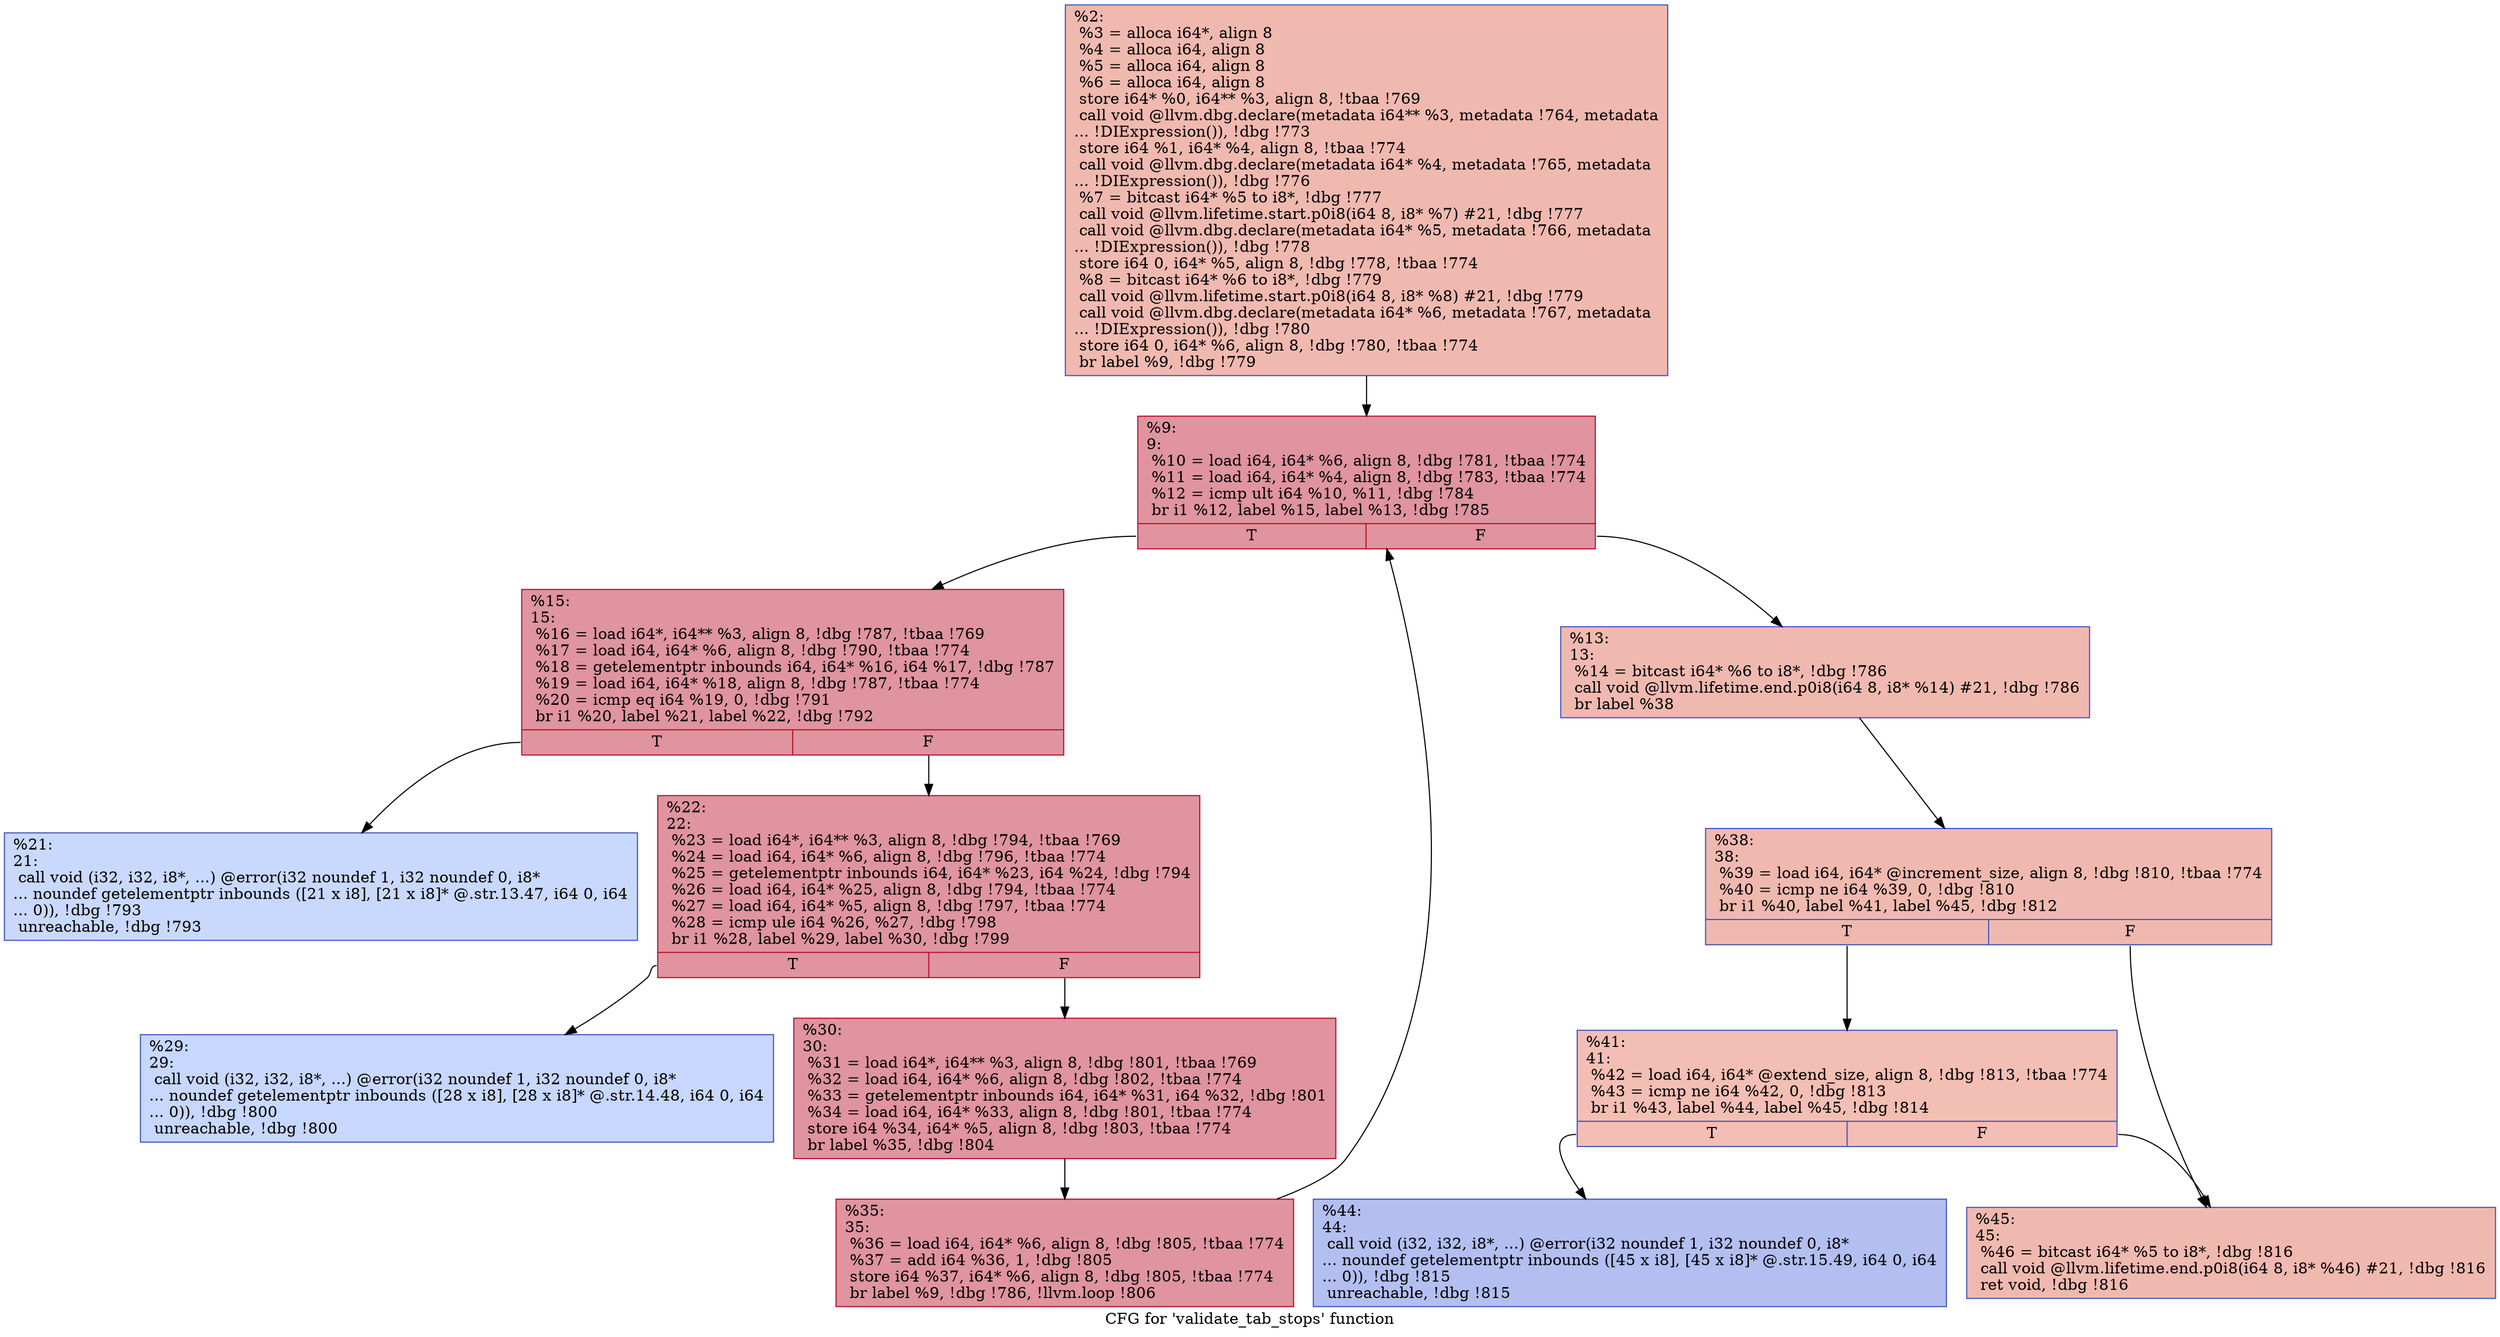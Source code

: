 digraph "CFG for 'validate_tab_stops' function" {
	label="CFG for 'validate_tab_stops' function";

	Node0x1177880 [shape=record,color="#3d50c3ff", style=filled, fillcolor="#de614d70",label="{%2:\l  %3 = alloca i64*, align 8\l  %4 = alloca i64, align 8\l  %5 = alloca i64, align 8\l  %6 = alloca i64, align 8\l  store i64* %0, i64** %3, align 8, !tbaa !769\l  call void @llvm.dbg.declare(metadata i64** %3, metadata !764, metadata\l... !DIExpression()), !dbg !773\l  store i64 %1, i64* %4, align 8, !tbaa !774\l  call void @llvm.dbg.declare(metadata i64* %4, metadata !765, metadata\l... !DIExpression()), !dbg !776\l  %7 = bitcast i64* %5 to i8*, !dbg !777\l  call void @llvm.lifetime.start.p0i8(i64 8, i8* %7) #21, !dbg !777\l  call void @llvm.dbg.declare(metadata i64* %5, metadata !766, metadata\l... !DIExpression()), !dbg !778\l  store i64 0, i64* %5, align 8, !dbg !778, !tbaa !774\l  %8 = bitcast i64* %6 to i8*, !dbg !779\l  call void @llvm.lifetime.start.p0i8(i64 8, i8* %8) #21, !dbg !779\l  call void @llvm.dbg.declare(metadata i64* %6, metadata !767, metadata\l... !DIExpression()), !dbg !780\l  store i64 0, i64* %6, align 8, !dbg !780, !tbaa !774\l  br label %9, !dbg !779\l}"];
	Node0x1177880 -> Node0x1177940;
	Node0x1177940 [shape=record,color="#b70d28ff", style=filled, fillcolor="#b70d2870",label="{%9:\l9:                                                \l  %10 = load i64, i64* %6, align 8, !dbg !781, !tbaa !774\l  %11 = load i64, i64* %4, align 8, !dbg !783, !tbaa !774\l  %12 = icmp ult i64 %10, %11, !dbg !784\l  br i1 %12, label %15, label %13, !dbg !785\l|{<s0>T|<s1>F}}"];
	Node0x1177940:s0 -> Node0x11779e0;
	Node0x1177940:s1 -> Node0x1177990;
	Node0x1177990 [shape=record,color="#3d50c3ff", style=filled, fillcolor="#de614d70",label="{%13:\l13:                                               \l  %14 = bitcast i64* %6 to i8*, !dbg !786\l  call void @llvm.lifetime.end.p0i8(i64 8, i8* %14) #21, !dbg !786\l  br label %38\l}"];
	Node0x1177990 -> Node0x1177bc0;
	Node0x11779e0 [shape=record,color="#b70d28ff", style=filled, fillcolor="#b70d2870",label="{%15:\l15:                                               \l  %16 = load i64*, i64** %3, align 8, !dbg !787, !tbaa !769\l  %17 = load i64, i64* %6, align 8, !dbg !790, !tbaa !774\l  %18 = getelementptr inbounds i64, i64* %16, i64 %17, !dbg !787\l  %19 = load i64, i64* %18, align 8, !dbg !787, !tbaa !774\l  %20 = icmp eq i64 %19, 0, !dbg !791\l  br i1 %20, label %21, label %22, !dbg !792\l|{<s0>T|<s1>F}}"];
	Node0x11779e0:s0 -> Node0x1177a30;
	Node0x11779e0:s1 -> Node0x1177a80;
	Node0x1177a30 [shape=record,color="#3d50c3ff", style=filled, fillcolor="#85a8fc70",label="{%21:\l21:                                               \l  call void (i32, i32, i8*, ...) @error(i32 noundef 1, i32 noundef 0, i8*\l... noundef getelementptr inbounds ([21 x i8], [21 x i8]* @.str.13.47, i64 0, i64\l... 0)), !dbg !793\l  unreachable, !dbg !793\l}"];
	Node0x1177a80 [shape=record,color="#b70d28ff", style=filled, fillcolor="#b70d2870",label="{%22:\l22:                                               \l  %23 = load i64*, i64** %3, align 8, !dbg !794, !tbaa !769\l  %24 = load i64, i64* %6, align 8, !dbg !796, !tbaa !774\l  %25 = getelementptr inbounds i64, i64* %23, i64 %24, !dbg !794\l  %26 = load i64, i64* %25, align 8, !dbg !794, !tbaa !774\l  %27 = load i64, i64* %5, align 8, !dbg !797, !tbaa !774\l  %28 = icmp ule i64 %26, %27, !dbg !798\l  br i1 %28, label %29, label %30, !dbg !799\l|{<s0>T|<s1>F}}"];
	Node0x1177a80:s0 -> Node0x1177ad0;
	Node0x1177a80:s1 -> Node0x1177b20;
	Node0x1177ad0 [shape=record,color="#3d50c3ff", style=filled, fillcolor="#81a4fb70",label="{%29:\l29:                                               \l  call void (i32, i32, i8*, ...) @error(i32 noundef 1, i32 noundef 0, i8*\l... noundef getelementptr inbounds ([28 x i8], [28 x i8]* @.str.14.48, i64 0, i64\l... 0)), !dbg !800\l  unreachable, !dbg !800\l}"];
	Node0x1177b20 [shape=record,color="#b70d28ff", style=filled, fillcolor="#b70d2870",label="{%30:\l30:                                               \l  %31 = load i64*, i64** %3, align 8, !dbg !801, !tbaa !769\l  %32 = load i64, i64* %6, align 8, !dbg !802, !tbaa !774\l  %33 = getelementptr inbounds i64, i64* %31, i64 %32, !dbg !801\l  %34 = load i64, i64* %33, align 8, !dbg !801, !tbaa !774\l  store i64 %34, i64* %5, align 8, !dbg !803, !tbaa !774\l  br label %35, !dbg !804\l}"];
	Node0x1177b20 -> Node0x1177b70;
	Node0x1177b70 [shape=record,color="#b70d28ff", style=filled, fillcolor="#b70d2870",label="{%35:\l35:                                               \l  %36 = load i64, i64* %6, align 8, !dbg !805, !tbaa !774\l  %37 = add i64 %36, 1, !dbg !805\l  store i64 %37, i64* %6, align 8, !dbg !805, !tbaa !774\l  br label %9, !dbg !786, !llvm.loop !806\l}"];
	Node0x1177b70 -> Node0x1177940;
	Node0x1177bc0 [shape=record,color="#3d50c3ff", style=filled, fillcolor="#de614d70",label="{%38:\l38:                                               \l  %39 = load i64, i64* @increment_size, align 8, !dbg !810, !tbaa !774\l  %40 = icmp ne i64 %39, 0, !dbg !810\l  br i1 %40, label %41, label %45, !dbg !812\l|{<s0>T|<s1>F}}"];
	Node0x1177bc0:s0 -> Node0x1177c10;
	Node0x1177bc0:s1 -> Node0x1177cb0;
	Node0x1177c10 [shape=record,color="#3d50c3ff", style=filled, fillcolor="#e36c5570",label="{%41:\l41:                                               \l  %42 = load i64, i64* @extend_size, align 8, !dbg !813, !tbaa !774\l  %43 = icmp ne i64 %42, 0, !dbg !813\l  br i1 %43, label %44, label %45, !dbg !814\l|{<s0>T|<s1>F}}"];
	Node0x1177c10:s0 -> Node0x1177c60;
	Node0x1177c10:s1 -> Node0x1177cb0;
	Node0x1177c60 [shape=record,color="#3d50c3ff", style=filled, fillcolor="#536edd70",label="{%44:\l44:                                               \l  call void (i32, i32, i8*, ...) @error(i32 noundef 1, i32 noundef 0, i8*\l... noundef getelementptr inbounds ([45 x i8], [45 x i8]* @.str.15.49, i64 0, i64\l... 0)), !dbg !815\l  unreachable, !dbg !815\l}"];
	Node0x1177cb0 [shape=record,color="#3d50c3ff", style=filled, fillcolor="#de614d70",label="{%45:\l45:                                               \l  %46 = bitcast i64* %5 to i8*, !dbg !816\l  call void @llvm.lifetime.end.p0i8(i64 8, i8* %46) #21, !dbg !816\l  ret void, !dbg !816\l}"];
}
